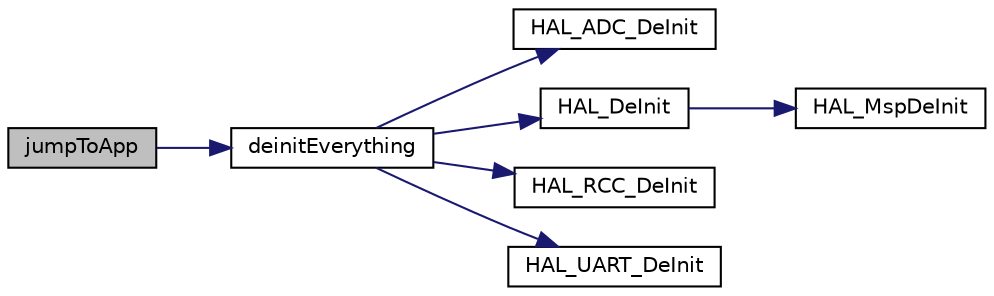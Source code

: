 digraph "jumpToApp"
{
 // LATEX_PDF_SIZE
  edge [fontname="Helvetica",fontsize="10",labelfontname="Helvetica",labelfontsize="10"];
  node [fontname="Helvetica",fontsize="10",shape=record];
  rankdir="LR";
  Node1 [label="jumpToApp",height=0.2,width=0.4,color="black", fillcolor="grey75", style="filled", fontcolor="black",tooltip=" "];
  Node1 -> Node2 [color="midnightblue",fontsize="10",style="solid",fontname="Helvetica"];
  Node2 [label="deinitEverything",height=0.2,width=0.4,color="black", fillcolor="white", style="filled",URL="$bootloader_main_8c.html#abc0f16be0d136ae4392a954edb12cbe0",tooltip=" "];
  Node2 -> Node3 [color="midnightblue",fontsize="10",style="solid",fontname="Helvetica"];
  Node3 [label="HAL_ADC_DeInit",height=0.2,width=0.4,color="black", fillcolor="white", style="filled",URL="$group___a_d_c___exported___functions___group1.html#ga165940b437c6a8843c6032199adbf0a8",tooltip=" "];
  Node2 -> Node4 [color="midnightblue",fontsize="10",style="solid",fontname="Helvetica"];
  Node4 [label="HAL_DeInit",height=0.2,width=0.4,color="black", fillcolor="white", style="filled",URL="$group___h_a_l___exported___functions___group1.html#ga95911129a26afb05232caaaefa31956f",tooltip="This function de-Initializes common part of the HAL and stops the systick. This function is optional."];
  Node4 -> Node5 [color="midnightblue",fontsize="10",style="solid",fontname="Helvetica"];
  Node5 [label="HAL_MspDeInit",height=0.2,width=0.4,color="black", fillcolor="white", style="filled",URL="$group___h_a_l___exported___functions___group1.html#gaa2d4540edcb9dacec34edb77f3455bf0",tooltip="DeInitializes the MSP."];
  Node2 -> Node6 [color="midnightblue",fontsize="10",style="solid",fontname="Helvetica"];
  Node6 [label="HAL_RCC_DeInit",height=0.2,width=0.4,color="black", fillcolor="white", style="filled",URL="$group___r_c_c___exported___functions___group1.html#ga064f7d9878ecdc1d4852cba2b9e6a52e",tooltip=" "];
  Node2 -> Node7 [color="midnightblue",fontsize="10",style="solid",fontname="Helvetica"];
  Node7 [label="HAL_UART_DeInit",height=0.2,width=0.4,color="black", fillcolor="white", style="filled",URL="$group___u_a_r_t___exported___functions___group1.html#ga8d98eaab25e61ae12e2e240c3388c57b",tooltip=" "];
}
